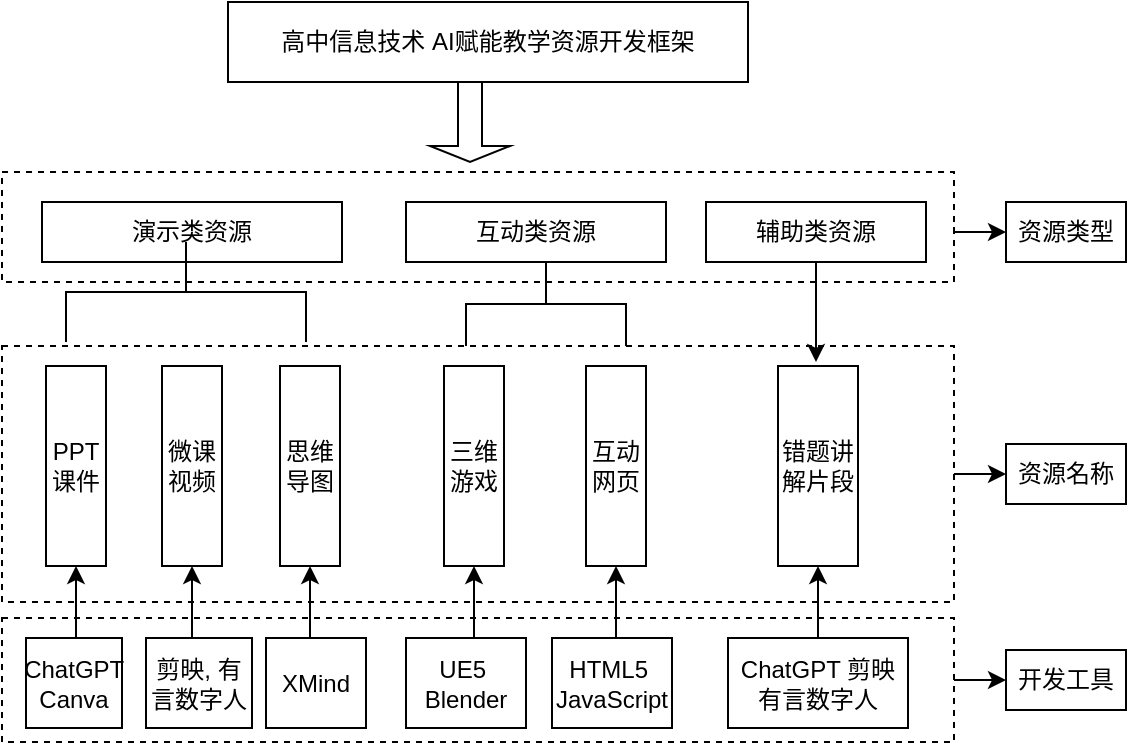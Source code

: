 <mxfile version="28.2.3">
  <diagram name="第 1 页" id="ZraoMRUZUHcotFYBHN7T">
    <mxGraphModel dx="215" dy="692" grid="1" gridSize="10" guides="1" tooltips="1" connect="1" arrows="1" fold="1" page="1" pageScale="1" pageWidth="827" pageHeight="1169" math="0" shadow="0">
      <root>
        <mxCell id="0" />
        <mxCell id="1" parent="0" />
        <mxCell id="fBJQnSn3ITPWmV_9z1oh-73" style="edgeStyle=orthogonalEdgeStyle;rounded=0;orthogonalLoop=1;jettySize=auto;html=1;exitX=1;exitY=0.5;exitDx=0;exitDy=0;entryX=0;entryY=0.5;entryDx=0;entryDy=0;" edge="1" parent="1" source="fBJQnSn3ITPWmV_9z1oh-56" target="fBJQnSn3ITPWmV_9z1oh-70">
          <mxGeometry relative="1" as="geometry" />
        </mxCell>
        <mxCell id="fBJQnSn3ITPWmV_9z1oh-56" value="" style="rounded=0;whiteSpace=wrap;html=1;dashed=1;fillColor=none;" vertex="1" parent="1">
          <mxGeometry x="940" y="302" width="476" height="128" as="geometry" />
        </mxCell>
        <mxCell id="fBJQnSn3ITPWmV_9z1oh-77" style="edgeStyle=orthogonalEdgeStyle;rounded=0;orthogonalLoop=1;jettySize=auto;html=1;exitX=1;exitY=0.5;exitDx=0;exitDy=0;entryX=0;entryY=0.5;entryDx=0;entryDy=0;" edge="1" parent="1" source="fBJQnSn3ITPWmV_9z1oh-50" target="fBJQnSn3ITPWmV_9z1oh-69">
          <mxGeometry relative="1" as="geometry">
            <mxPoint x="1432" y="243" as="targetPoint" />
            <Array as="points">
              <mxPoint x="1416" y="245" />
            </Array>
          </mxGeometry>
        </mxCell>
        <mxCell id="fBJQnSn3ITPWmV_9z1oh-50" value="" style="rounded=0;whiteSpace=wrap;html=1;dashed=1;fillColor=none;" vertex="1" parent="1">
          <mxGeometry x="940" y="215" width="476" height="55" as="geometry" />
        </mxCell>
        <mxCell id="fBJQnSn3ITPWmV_9z1oh-32" value="高中信息技术 AI赋能教学资源开发框架" style="whiteSpace=wrap;strokeWidth=1;" vertex="1" parent="1">
          <mxGeometry x="1053" y="130" width="260" height="40" as="geometry" />
        </mxCell>
        <mxCell id="fBJQnSn3ITPWmV_9z1oh-33" value="演示类资源" style="whiteSpace=wrap;strokeWidth=1;" vertex="1" parent="1">
          <mxGeometry x="960" y="230" width="150" height="30" as="geometry" />
        </mxCell>
        <mxCell id="fBJQnSn3ITPWmV_9z1oh-34" value="" style="shape=singleArrow;direction=south;whiteSpace=wrap;html=1;" vertex="1" parent="1">
          <mxGeometry x="1154" y="170" width="40" height="40" as="geometry" />
        </mxCell>
        <mxCell id="fBJQnSn3ITPWmV_9z1oh-36" value="互动类资源" style="whiteSpace=wrap;strokeWidth=1;" vertex="1" parent="1">
          <mxGeometry x="1142" y="230" width="130" height="30" as="geometry" />
        </mxCell>
        <mxCell id="fBJQnSn3ITPWmV_9z1oh-37" value="辅助类资源" style="whiteSpace=wrap;strokeWidth=1;" vertex="1" parent="1">
          <mxGeometry x="1292" y="230" width="110" height="30" as="geometry" />
        </mxCell>
        <mxCell id="fBJQnSn3ITPWmV_9z1oh-38" value="PPT课件" style="whiteSpace=wrap;strokeWidth=1;" vertex="1" parent="1">
          <mxGeometry x="962" y="312" width="30" height="100" as="geometry" />
        </mxCell>
        <mxCell id="fBJQnSn3ITPWmV_9z1oh-39" value="微课视频" style="whiteSpace=wrap;strokeWidth=1;" vertex="1" parent="1">
          <mxGeometry x="1020" y="312" width="30" height="100" as="geometry" />
        </mxCell>
        <mxCell id="fBJQnSn3ITPWmV_9z1oh-40" value="思维导图" style="whiteSpace=wrap;strokeWidth=1;" vertex="1" parent="1">
          <mxGeometry x="1079" y="312" width="30" height="100" as="geometry" />
        </mxCell>
        <mxCell id="fBJQnSn3ITPWmV_9z1oh-41" value="三维游戏" style="whiteSpace=wrap;strokeWidth=1;" vertex="1" parent="1">
          <mxGeometry x="1161" y="312" width="30" height="100" as="geometry" />
        </mxCell>
        <mxCell id="fBJQnSn3ITPWmV_9z1oh-42" value="互动网页" style="whiteSpace=wrap;strokeWidth=1;" vertex="1" parent="1">
          <mxGeometry x="1232" y="312" width="30" height="100" as="geometry" />
        </mxCell>
        <mxCell id="fBJQnSn3ITPWmV_9z1oh-43" value="错题讲解片段" style="whiteSpace=wrap;strokeWidth=1;" vertex="1" parent="1">
          <mxGeometry x="1328" y="312" width="40" height="100" as="geometry" />
        </mxCell>
        <mxCell id="fBJQnSn3ITPWmV_9z1oh-67" style="edgeStyle=orthogonalEdgeStyle;rounded=0;orthogonalLoop=1;jettySize=auto;html=1;exitX=0.5;exitY=0;exitDx=0;exitDy=0;entryX=0.5;entryY=1;entryDx=0;entryDy=0;" edge="1" parent="1" source="fBJQnSn3ITPWmV_9z1oh-44" target="fBJQnSn3ITPWmV_9z1oh-38">
          <mxGeometry relative="1" as="geometry" />
        </mxCell>
        <mxCell id="fBJQnSn3ITPWmV_9z1oh-44" value="ChatGPT Canva" style="whiteSpace=wrap;strokeWidth=1;align=center;" vertex="1" parent="1">
          <mxGeometry x="952" y="448" width="48" height="45" as="geometry" />
        </mxCell>
        <mxCell id="fBJQnSn3ITPWmV_9z1oh-66" style="edgeStyle=orthogonalEdgeStyle;rounded=0;orthogonalLoop=1;jettySize=auto;html=1;exitX=0.5;exitY=0;exitDx=0;exitDy=0;entryX=0.5;entryY=1;entryDx=0;entryDy=0;" edge="1" parent="1" source="fBJQnSn3ITPWmV_9z1oh-45" target="fBJQnSn3ITPWmV_9z1oh-39">
          <mxGeometry relative="1" as="geometry" />
        </mxCell>
        <mxCell id="fBJQnSn3ITPWmV_9z1oh-45" value="剪映, 有言数字人" style="whiteSpace=wrap;strokeWidth=1;align=center;" vertex="1" parent="1">
          <mxGeometry x="1012" y="448" width="53" height="45" as="geometry" />
        </mxCell>
        <mxCell id="fBJQnSn3ITPWmV_9z1oh-65" style="edgeStyle=orthogonalEdgeStyle;rounded=0;orthogonalLoop=1;jettySize=auto;html=1;exitX=0.5;exitY=0;exitDx=0;exitDy=0;entryX=0.5;entryY=1;entryDx=0;entryDy=0;" edge="1" parent="1" source="fBJQnSn3ITPWmV_9z1oh-46" target="fBJQnSn3ITPWmV_9z1oh-40">
          <mxGeometry relative="1" as="geometry" />
        </mxCell>
        <mxCell id="fBJQnSn3ITPWmV_9z1oh-46" value="XMind" style="whiteSpace=wrap;strokeWidth=1;align=center;" vertex="1" parent="1">
          <mxGeometry x="1072" y="448" width="50" height="45" as="geometry" />
        </mxCell>
        <mxCell id="fBJQnSn3ITPWmV_9z1oh-64" style="edgeStyle=orthogonalEdgeStyle;rounded=0;orthogonalLoop=1;jettySize=auto;html=1;exitX=0.5;exitY=0;exitDx=0;exitDy=0;entryX=0.5;entryY=1;entryDx=0;entryDy=0;" edge="1" parent="1" source="fBJQnSn3ITPWmV_9z1oh-47" target="fBJQnSn3ITPWmV_9z1oh-41">
          <mxGeometry relative="1" as="geometry" />
        </mxCell>
        <mxCell id="fBJQnSn3ITPWmV_9z1oh-47" value="UE5  Blender" style="whiteSpace=wrap;strokeWidth=1;align=center;" vertex="1" parent="1">
          <mxGeometry x="1142" y="448" width="60" height="45" as="geometry" />
        </mxCell>
        <mxCell id="fBJQnSn3ITPWmV_9z1oh-63" style="edgeStyle=orthogonalEdgeStyle;rounded=0;orthogonalLoop=1;jettySize=auto;html=1;exitX=0.5;exitY=0;exitDx=0;exitDy=0;entryX=0.5;entryY=1;entryDx=0;entryDy=0;" edge="1" parent="1" source="fBJQnSn3ITPWmV_9z1oh-48" target="fBJQnSn3ITPWmV_9z1oh-42">
          <mxGeometry relative="1" as="geometry" />
        </mxCell>
        <mxCell id="fBJQnSn3ITPWmV_9z1oh-48" value="HTML5  JavaScript" style="whiteSpace=wrap;strokeWidth=1;align=center;" vertex="1" parent="1">
          <mxGeometry x="1215" y="448" width="60" height="45" as="geometry" />
        </mxCell>
        <mxCell id="fBJQnSn3ITPWmV_9z1oh-62" style="edgeStyle=orthogonalEdgeStyle;rounded=0;orthogonalLoop=1;jettySize=auto;html=1;exitX=0.5;exitY=0;exitDx=0;exitDy=0;entryX=0.5;entryY=1;entryDx=0;entryDy=0;" edge="1" parent="1" source="fBJQnSn3ITPWmV_9z1oh-49" target="fBJQnSn3ITPWmV_9z1oh-43">
          <mxGeometry relative="1" as="geometry" />
        </mxCell>
        <mxCell id="fBJQnSn3ITPWmV_9z1oh-49" value="ChatGPT 剪映 有言数字人" style="whiteSpace=wrap;strokeWidth=1;align=center;" vertex="1" parent="1">
          <mxGeometry x="1303" y="448" width="90" height="45" as="geometry" />
        </mxCell>
        <mxCell id="fBJQnSn3ITPWmV_9z1oh-52" style="edgeStyle=orthogonalEdgeStyle;rounded=0;orthogonalLoop=1;jettySize=auto;html=1;" edge="1" parent="1">
          <mxGeometry relative="1" as="geometry">
            <mxPoint x="1035" y="280" as="targetPoint" />
            <mxPoint x="1035" y="280" as="sourcePoint" />
          </mxGeometry>
        </mxCell>
        <mxCell id="fBJQnSn3ITPWmV_9z1oh-57" value="" style="strokeWidth=1;html=1;shape=mxgraph.flowchart.annotation_2;align=left;labelPosition=right;pointerEvents=1;direction=south;" vertex="1" parent="1">
          <mxGeometry x="972" y="250" width="120" height="50" as="geometry" />
        </mxCell>
        <mxCell id="fBJQnSn3ITPWmV_9z1oh-59" value="" style="strokeWidth=1;html=1;shape=mxgraph.flowchart.annotation_2;align=left;labelPosition=right;pointerEvents=1;direction=south;" vertex="1" parent="1">
          <mxGeometry x="1172" y="260" width="80" height="42" as="geometry" />
        </mxCell>
        <mxCell id="fBJQnSn3ITPWmV_9z1oh-61" style="edgeStyle=orthogonalEdgeStyle;rounded=0;orthogonalLoop=1;jettySize=auto;html=1;exitX=0.5;exitY=1;exitDx=0;exitDy=0;" edge="1" parent="1" source="fBJQnSn3ITPWmV_9z1oh-37">
          <mxGeometry relative="1" as="geometry">
            <mxPoint x="1347" y="310" as="targetPoint" />
          </mxGeometry>
        </mxCell>
        <mxCell id="fBJQnSn3ITPWmV_9z1oh-74" style="edgeStyle=orthogonalEdgeStyle;rounded=0;orthogonalLoop=1;jettySize=auto;html=1;exitX=1;exitY=0.5;exitDx=0;exitDy=0;entryX=0;entryY=0.5;entryDx=0;entryDy=0;" edge="1" parent="1" source="fBJQnSn3ITPWmV_9z1oh-68" target="fBJQnSn3ITPWmV_9z1oh-71">
          <mxGeometry relative="1" as="geometry" />
        </mxCell>
        <mxCell id="fBJQnSn3ITPWmV_9z1oh-68" value="" style="rounded=0;whiteSpace=wrap;html=1;dashed=1;fillColor=none;" vertex="1" parent="1">
          <mxGeometry x="940" y="438" width="476" height="62" as="geometry" />
        </mxCell>
        <mxCell id="fBJQnSn3ITPWmV_9z1oh-69" value="资源类型" style="rounded=0;whiteSpace=wrap;html=1;" vertex="1" parent="1">
          <mxGeometry x="1442" y="230" width="60" height="30" as="geometry" />
        </mxCell>
        <mxCell id="fBJQnSn3ITPWmV_9z1oh-70" value="资源名称" style="rounded=0;whiteSpace=wrap;html=1;" vertex="1" parent="1">
          <mxGeometry x="1442" y="351" width="60" height="30" as="geometry" />
        </mxCell>
        <mxCell id="fBJQnSn3ITPWmV_9z1oh-71" value="开发工具" style="rounded=0;whiteSpace=wrap;html=1;" vertex="1" parent="1">
          <mxGeometry x="1442" y="454" width="60" height="30" as="geometry" />
        </mxCell>
      </root>
    </mxGraphModel>
  </diagram>
</mxfile>
